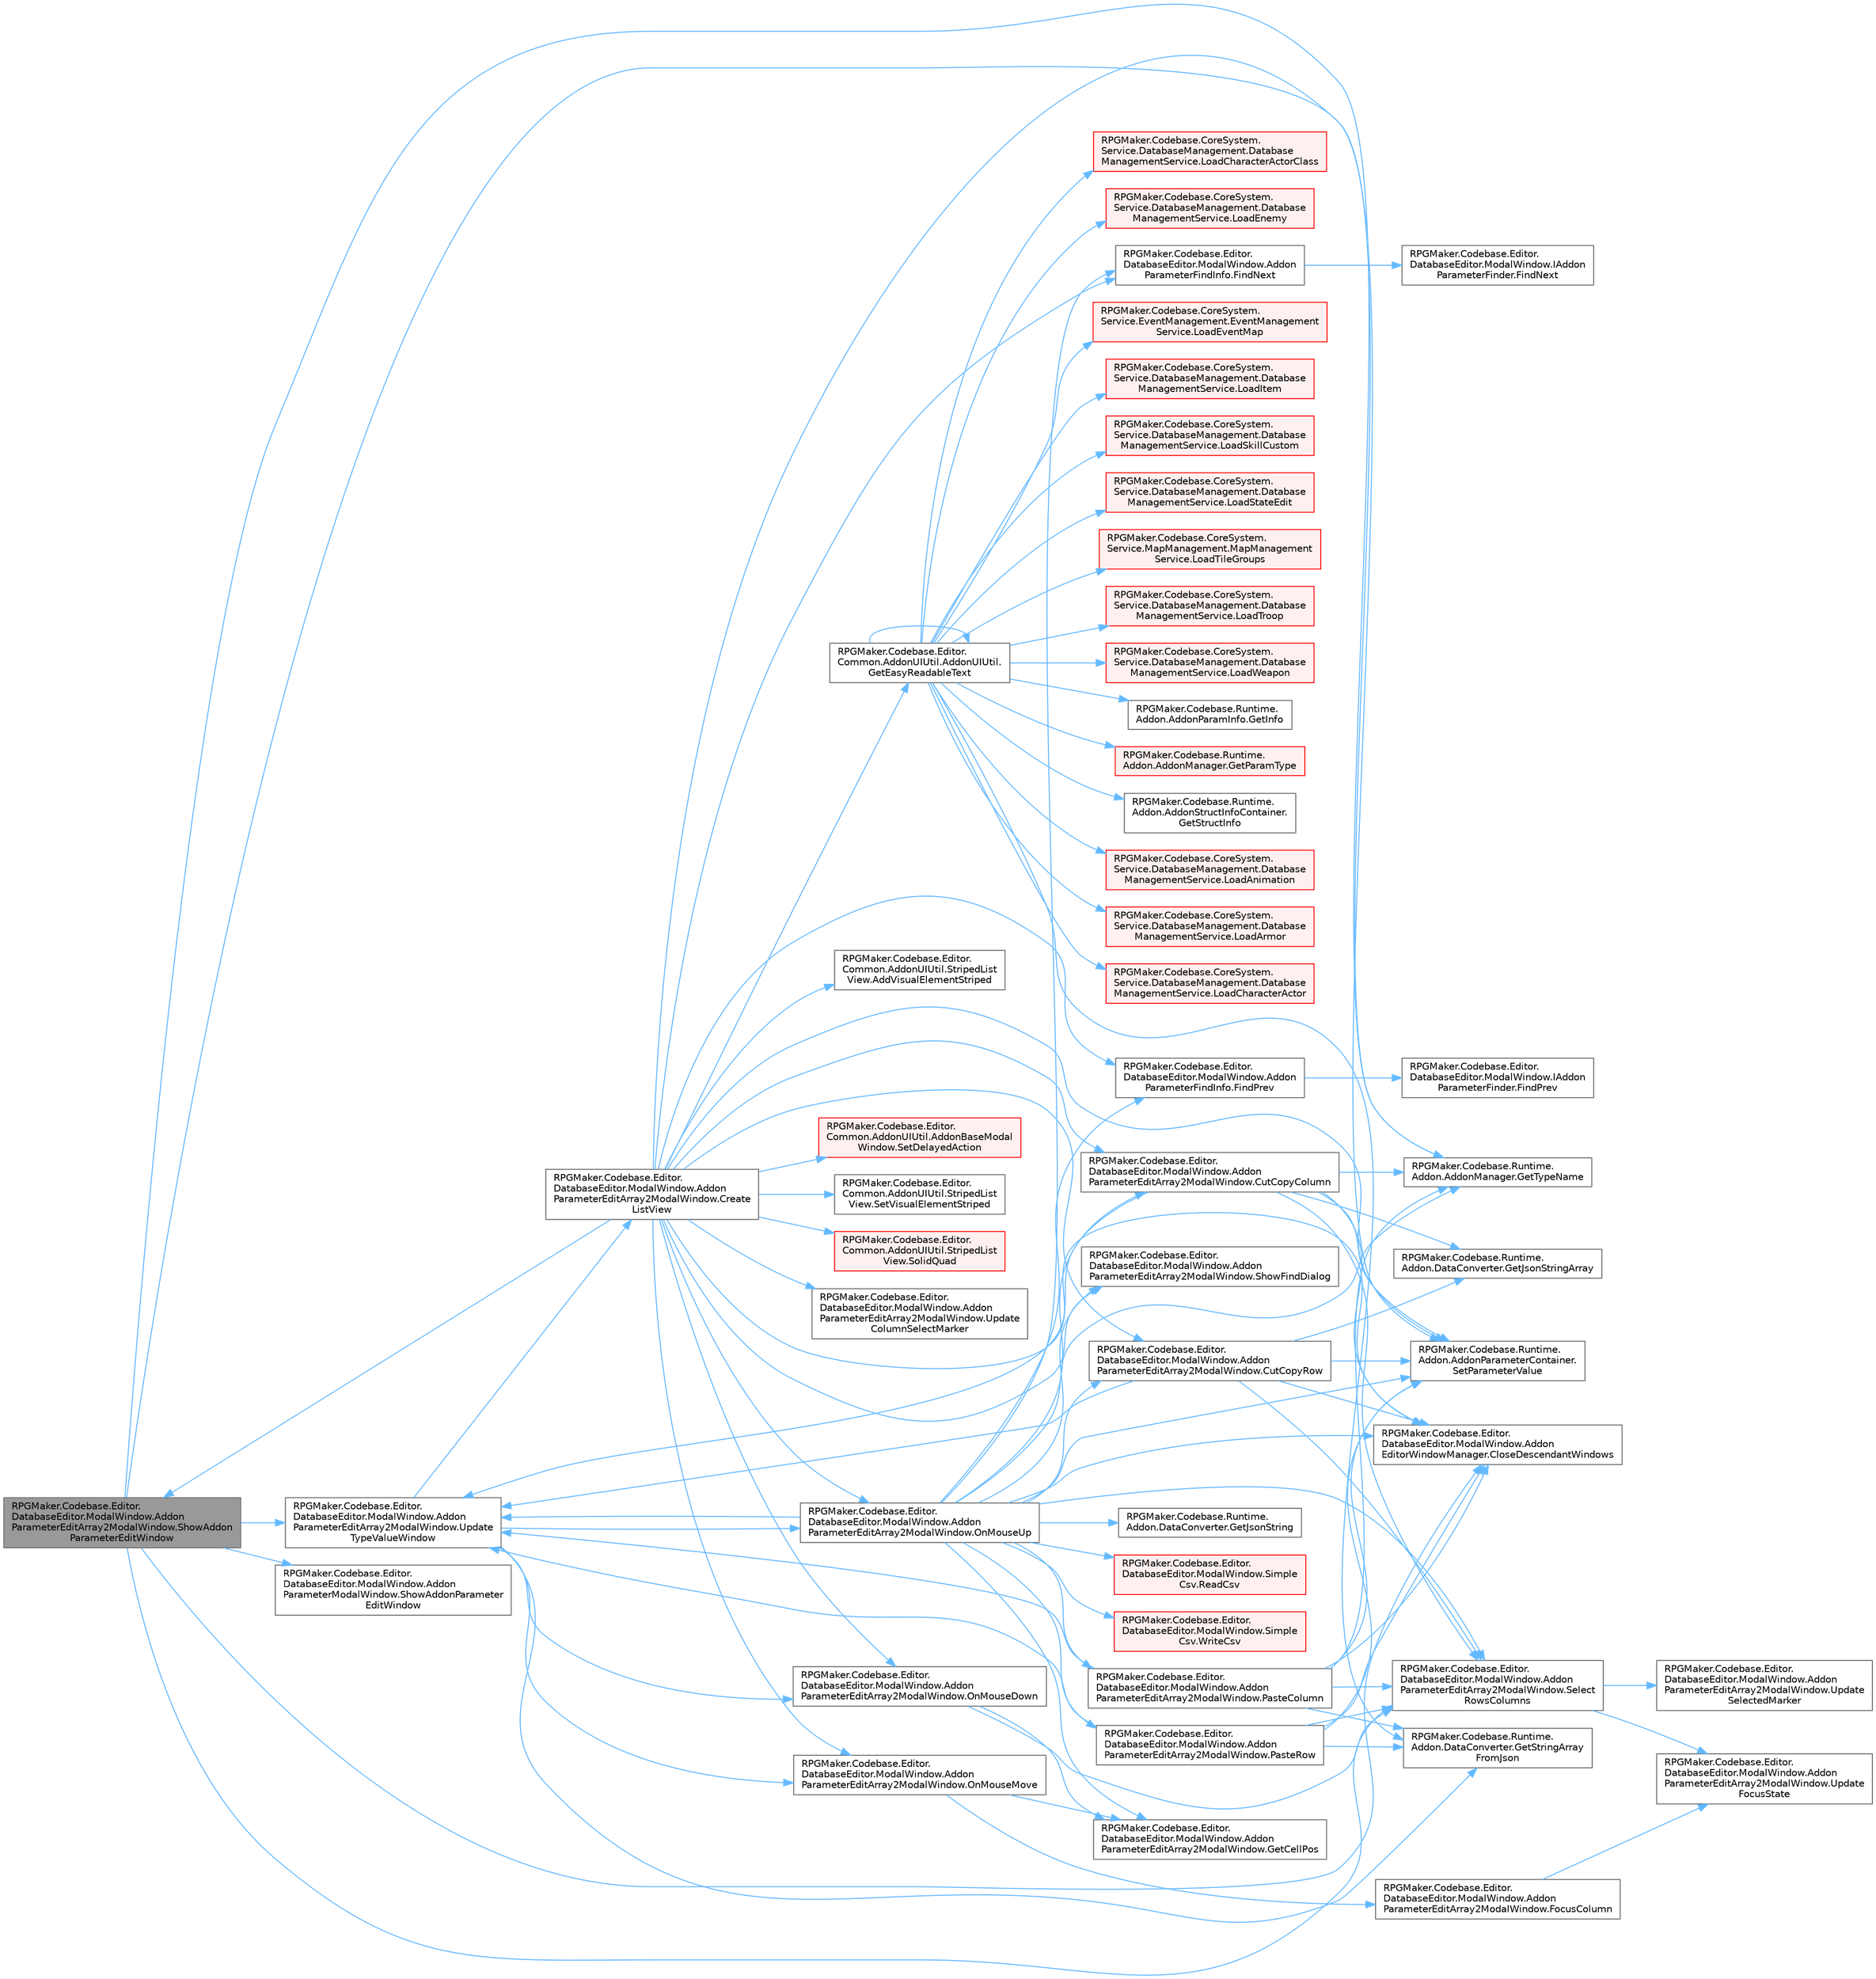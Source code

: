 digraph "RPGMaker.Codebase.Editor.DatabaseEditor.ModalWindow.AddonParameterEditArray2ModalWindow.ShowAddonParameterEditWindow"
{
 // LATEX_PDF_SIZE
  bgcolor="transparent";
  edge [fontname=Helvetica,fontsize=10,labelfontname=Helvetica,labelfontsize=10];
  node [fontname=Helvetica,fontsize=10,shape=box,height=0.2,width=0.4];
  rankdir="LR";
  Node1 [id="Node000001",label="RPGMaker.Codebase.Editor.\lDatabaseEditor.ModalWindow.Addon\lParameterEditArray2ModalWindow.ShowAddon\lParameterEditWindow",height=0.2,width=0.4,color="gray40", fillcolor="grey60", style="filled", fontcolor="black",tooltip=" "];
  Node1 -> Node2 [id="edge1_Node000001_Node000002",color="steelblue1",style="solid",tooltip=" "];
  Node2 [id="Node000002",label="RPGMaker.Codebase.Editor.\lDatabaseEditor.ModalWindow.Addon\lEditorWindowManager.CloseDescendantWindows",height=0.2,width=0.4,color="grey40", fillcolor="white", style="filled",URL="$da/df8/class_r_p_g_maker_1_1_codebase_1_1_editor_1_1_database_editor_1_1_modal_window_1_1_addon_editor_window_manager.html#ab0dca4ac11ed0d0fe85bfbe4366a3952",tooltip=" "];
  Node1 -> Node3 [id="edge2_Node000001_Node000003",color="steelblue1",style="solid",tooltip=" "];
  Node3 [id="Node000003",label="RPGMaker.Codebase.Runtime.\lAddon.AddonManager.GetTypeName",height=0.2,width=0.4,color="grey40", fillcolor="white", style="filled",URL="$d4/df3/class_r_p_g_maker_1_1_codebase_1_1_runtime_1_1_addon_1_1_addon_manager.html#a13273f6e36434dbf1f63c0966bd60787",tooltip="型名取得"];
  Node1 -> Node4 [id="edge3_Node000001_Node000004",color="steelblue1",style="solid",tooltip=" "];
  Node4 [id="Node000004",label="RPGMaker.Codebase.Editor.\lDatabaseEditor.ModalWindow.Addon\lParameterEditArray2ModalWindow.Select\lRowsColumns",height=0.2,width=0.4,color="grey40", fillcolor="white", style="filled",URL="$da/d1b/class_r_p_g_maker_1_1_codebase_1_1_editor_1_1_database_editor_1_1_modal_window_1_1_addon_parameter_edit_array2_modal_window.html#a2e11ec41d5980512c7c94afce31598e7",tooltip=" "];
  Node4 -> Node5 [id="edge4_Node000004_Node000005",color="steelblue1",style="solid",tooltip=" "];
  Node5 [id="Node000005",label="RPGMaker.Codebase.Editor.\lDatabaseEditor.ModalWindow.Addon\lParameterEditArray2ModalWindow.Update\lFocusState",height=0.2,width=0.4,color="grey40", fillcolor="white", style="filled",URL="$da/d1b/class_r_p_g_maker_1_1_codebase_1_1_editor_1_1_database_editor_1_1_modal_window_1_1_addon_parameter_edit_array2_modal_window.html#ae080420a20760c91c97b3f7eb7be525f",tooltip=" "];
  Node4 -> Node6 [id="edge5_Node000004_Node000006",color="steelblue1",style="solid",tooltip=" "];
  Node6 [id="Node000006",label="RPGMaker.Codebase.Editor.\lDatabaseEditor.ModalWindow.Addon\lParameterEditArray2ModalWindow.Update\lSelectedMarker",height=0.2,width=0.4,color="grey40", fillcolor="white", style="filled",URL="$da/d1b/class_r_p_g_maker_1_1_codebase_1_1_editor_1_1_database_editor_1_1_modal_window_1_1_addon_parameter_edit_array2_modal_window.html#ab543fba75796777edf94b55f8c5f6b55",tooltip=" "];
  Node1 -> Node7 [id="edge6_Node000001_Node000007",color="steelblue1",style="solid",tooltip=" "];
  Node7 [id="Node000007",label="RPGMaker.Codebase.Runtime.\lAddon.AddonParameterContainer.\lSetParameterValue",height=0.2,width=0.4,color="grey40", fillcolor="white", style="filled",URL="$de/d6e/class_r_p_g_maker_1_1_codebase_1_1_runtime_1_1_addon_1_1_addon_parameter_container.html#a950e7a7668102f1090474aed81e977f1",tooltip="キー、値設定"];
  Node1 -> Node8 [id="edge7_Node000001_Node000008",color="steelblue1",style="solid",tooltip=" "];
  Node8 [id="Node000008",label="RPGMaker.Codebase.Editor.\lDatabaseEditor.ModalWindow.Addon\lParameterModalWindow.ShowAddonParameter\lEditWindow",height=0.2,width=0.4,color="grey40", fillcolor="white", style="filled",URL="$de/d91/class_r_p_g_maker_1_1_codebase_1_1_editor_1_1_database_editor_1_1_modal_window_1_1_addon_parameter_modal_window.html#a9d74b105e622b8f656431ee484c33529",tooltip=" "];
  Node1 -> Node9 [id="edge8_Node000001_Node000009",color="steelblue1",style="solid",tooltip=" "];
  Node9 [id="Node000009",label="RPGMaker.Codebase.Editor.\lDatabaseEditor.ModalWindow.Addon\lParameterEditArray2ModalWindow.Update\lTypeValueWindow",height=0.2,width=0.4,color="grey40", fillcolor="white", style="filled",URL="$da/d1b/class_r_p_g_maker_1_1_codebase_1_1_editor_1_1_database_editor_1_1_modal_window_1_1_addon_parameter_edit_array2_modal_window.html#a276b6fc351b3a2e8ae0cbe66f5e523bf",tooltip=" "];
  Node9 -> Node10 [id="edge9_Node000009_Node000010",color="steelblue1",style="solid",tooltip=" "];
  Node10 [id="Node000010",label="RPGMaker.Codebase.Editor.\lDatabaseEditor.ModalWindow.Addon\lParameterEditArray2ModalWindow.Create\lListView",height=0.2,width=0.4,color="grey40", fillcolor="white", style="filled",URL="$da/d1b/class_r_p_g_maker_1_1_codebase_1_1_editor_1_1_database_editor_1_1_modal_window_1_1_addon_parameter_edit_array2_modal_window.html#a5ba1083e2d9cedbd3a9d9d09c58ac850",tooltip=" "];
  Node10 -> Node11 [id="edge10_Node000010_Node000011",color="steelblue1",style="solid",tooltip=" "];
  Node11 [id="Node000011",label="RPGMaker.Codebase.Editor.\lCommon.AddonUIUtil.StripedList\lView.AddVisualElementStriped",height=0.2,width=0.4,color="grey40", fillcolor="white", style="filled",URL="$d3/de2/class_r_p_g_maker_1_1_codebase_1_1_editor_1_1_common_1_1_addon_u_i_util_1_1_striped_list_view.html#a4c1a67d096d0f0310e929eefc3b04b8e",tooltip=" "];
  Node10 -> Node2 [id="edge11_Node000010_Node000002",color="steelblue1",style="solid",tooltip=" "];
  Node10 -> Node12 [id="edge12_Node000010_Node000012",color="steelblue1",style="solid",tooltip=" "];
  Node12 [id="Node000012",label="RPGMaker.Codebase.Editor.\lDatabaseEditor.ModalWindow.Addon\lParameterEditArray2ModalWindow.CutCopyColumn",height=0.2,width=0.4,color="grey40", fillcolor="white", style="filled",URL="$da/d1b/class_r_p_g_maker_1_1_codebase_1_1_editor_1_1_database_editor_1_1_modal_window_1_1_addon_parameter_edit_array2_modal_window.html#a0cba45fb96f15a3d18da3b65a603891f",tooltip=" "];
  Node12 -> Node2 [id="edge13_Node000012_Node000002",color="steelblue1",style="solid",tooltip=" "];
  Node12 -> Node13 [id="edge14_Node000012_Node000013",color="steelblue1",style="solid",tooltip=" "];
  Node13 [id="Node000013",label="RPGMaker.Codebase.Runtime.\lAddon.DataConverter.GetJsonStringArray",height=0.2,width=0.4,color="grey40", fillcolor="white", style="filled",URL="$df/d54/class_r_p_g_maker_1_1_codebase_1_1_runtime_1_1_addon_1_1_data_converter.html#a880cc84e1f145722b49ec30c459be5ea",tooltip="JSON文字列配列取得"];
  Node12 -> Node3 [id="edge15_Node000012_Node000003",color="steelblue1",style="solid",tooltip=" "];
  Node12 -> Node4 [id="edge16_Node000012_Node000004",color="steelblue1",style="solid",tooltip=" "];
  Node12 -> Node7 [id="edge17_Node000012_Node000007",color="steelblue1",style="solid",tooltip=" "];
  Node12 -> Node9 [id="edge18_Node000012_Node000009",color="steelblue1",style="solid",tooltip=" "];
  Node10 -> Node14 [id="edge19_Node000010_Node000014",color="steelblue1",style="solid",tooltip=" "];
  Node14 [id="Node000014",label="RPGMaker.Codebase.Editor.\lDatabaseEditor.ModalWindow.Addon\lParameterEditArray2ModalWindow.CutCopyRow",height=0.2,width=0.4,color="grey40", fillcolor="white", style="filled",URL="$da/d1b/class_r_p_g_maker_1_1_codebase_1_1_editor_1_1_database_editor_1_1_modal_window_1_1_addon_parameter_edit_array2_modal_window.html#ac701ee9a6c97240f94a8bfa370fb7191",tooltip=" "];
  Node14 -> Node2 [id="edge20_Node000014_Node000002",color="steelblue1",style="solid",tooltip=" "];
  Node14 -> Node13 [id="edge21_Node000014_Node000013",color="steelblue1",style="solid",tooltip=" "];
  Node14 -> Node4 [id="edge22_Node000014_Node000004",color="steelblue1",style="solid",tooltip=" "];
  Node14 -> Node7 [id="edge23_Node000014_Node000007",color="steelblue1",style="solid",tooltip=" "];
  Node14 -> Node9 [id="edge24_Node000014_Node000009",color="steelblue1",style="solid",tooltip=" "];
  Node10 -> Node15 [id="edge25_Node000010_Node000015",color="steelblue1",style="solid",tooltip=" "];
  Node15 [id="Node000015",label="RPGMaker.Codebase.Editor.\lDatabaseEditor.ModalWindow.Addon\lParameterFindInfo.FindNext",height=0.2,width=0.4,color="grey40", fillcolor="white", style="filled",URL="$d3/d69/class_r_p_g_maker_1_1_codebase_1_1_editor_1_1_database_editor_1_1_modal_window_1_1_addon_parameter_find_info.html#a003163e3b523a6555a86c0a568164843",tooltip=" "];
  Node15 -> Node16 [id="edge26_Node000015_Node000016",color="steelblue1",style="solid",tooltip=" "];
  Node16 [id="Node000016",label="RPGMaker.Codebase.Editor.\lDatabaseEditor.ModalWindow.IAddon\lParameterFinder.FindNext",height=0.2,width=0.4,color="grey40", fillcolor="white", style="filled",URL="$dd/d2d/interface_r_p_g_maker_1_1_codebase_1_1_editor_1_1_database_editor_1_1_modal_window_1_1_i_addon_parameter_finder.html#a8aaa2d370e7ee4f770059bed079d580c",tooltip=" "];
  Node10 -> Node17 [id="edge27_Node000010_Node000017",color="steelblue1",style="solid",tooltip=" "];
  Node17 [id="Node000017",label="RPGMaker.Codebase.Editor.\lDatabaseEditor.ModalWindow.Addon\lParameterFindInfo.FindPrev",height=0.2,width=0.4,color="grey40", fillcolor="white", style="filled",URL="$d3/d69/class_r_p_g_maker_1_1_codebase_1_1_editor_1_1_database_editor_1_1_modal_window_1_1_addon_parameter_find_info.html#a528874c7c8a8e142904b81558582b067",tooltip=" "];
  Node17 -> Node18 [id="edge28_Node000017_Node000018",color="steelblue1",style="solid",tooltip=" "];
  Node18 [id="Node000018",label="RPGMaker.Codebase.Editor.\lDatabaseEditor.ModalWindow.IAddon\lParameterFinder.FindPrev",height=0.2,width=0.4,color="grey40", fillcolor="white", style="filled",URL="$dd/d2d/interface_r_p_g_maker_1_1_codebase_1_1_editor_1_1_database_editor_1_1_modal_window_1_1_i_addon_parameter_finder.html#a0dda2758cf26352942d5b003e6471c36",tooltip=" "];
  Node10 -> Node19 [id="edge29_Node000010_Node000019",color="steelblue1",style="solid",tooltip=" "];
  Node19 [id="Node000019",label="RPGMaker.Codebase.Editor.\lCommon.AddonUIUtil.AddonUIUtil.\lGetEasyReadableText",height=0.2,width=0.4,color="grey40", fillcolor="white", style="filled",URL="$d4/d5f/class_r_p_g_maker_1_1_codebase_1_1_editor_1_1_common_1_1_addon_u_i_util_1_1_addon_u_i_util.html#a2e27a60230e482d3f5605b82634925cb",tooltip=" "];
  Node19 -> Node19 [id="edge30_Node000019_Node000019",color="steelblue1",style="solid",tooltip=" "];
  Node19 -> Node20 [id="edge31_Node000019_Node000020",color="steelblue1",style="solid",tooltip=" "];
  Node20 [id="Node000020",label="RPGMaker.Codebase.Runtime.\lAddon.AddonParamInfo.GetInfo",height=0.2,width=0.4,color="grey40", fillcolor="white", style="filled",URL="$d1/d84/class_r_p_g_maker_1_1_codebase_1_1_runtime_1_1_addon_1_1_addon_param_info.html#aee3ccf123913eebbc2cc670543fd8d1e",tooltip="情報取得"];
  Node19 -> Node21 [id="edge32_Node000019_Node000021",color="steelblue1",style="solid",tooltip=" "];
  Node21 [id="Node000021",label="RPGMaker.Codebase.Runtime.\lAddon.AddonManager.GetParamType",height=0.2,width=0.4,color="red", fillcolor="#FFF0F0", style="filled",URL="$d4/df3/class_r_p_g_maker_1_1_codebase_1_1_runtime_1_1_addon_1_1_addon_manager.html#a83444c8516165b54bb9d0702b56f420a",tooltip="引数型取得"];
  Node19 -> Node24 [id="edge33_Node000019_Node000024",color="steelblue1",style="solid",tooltip=" "];
  Node24 [id="Node000024",label="RPGMaker.Codebase.Runtime.\lAddon.DataConverter.GetStringArray\lFromJson",height=0.2,width=0.4,color="grey40", fillcolor="white", style="filled",URL="$df/d54/class_r_p_g_maker_1_1_codebase_1_1_runtime_1_1_addon_1_1_data_converter.html#ac6623fc347d6ebd0f81429b46eda451b",tooltip="JSONから文字列配列取得"];
  Node19 -> Node25 [id="edge34_Node000019_Node000025",color="steelblue1",style="solid",tooltip=" "];
  Node25 [id="Node000025",label="RPGMaker.Codebase.Runtime.\lAddon.AddonStructInfoContainer.\lGetStructInfo",height=0.2,width=0.4,color="grey40", fillcolor="white", style="filled",URL="$de/ddc/class_r_p_g_maker_1_1_codebase_1_1_runtime_1_1_addon_1_1_addon_struct_info_container.html#a8cdb81ee5837019b6ee6dea95cac58c8",tooltip="構造体情報取得"];
  Node19 -> Node26 [id="edge35_Node000019_Node000026",color="steelblue1",style="solid",tooltip=" "];
  Node26 [id="Node000026",label="RPGMaker.Codebase.CoreSystem.\lService.DatabaseManagement.Database\lManagementService.LoadAnimation",height=0.2,width=0.4,color="red", fillcolor="#FFF0F0", style="filled",URL="$db/db0/class_r_p_g_maker_1_1_codebase_1_1_core_system_1_1_service_1_1_database_management_1_1_database_management_service.html#a24090092bb5f0e3f1a7f6d136a10cd22",tooltip="😁 アニメーション読込"];
  Node19 -> Node28 [id="edge36_Node000019_Node000028",color="steelblue1",style="solid",tooltip=" "];
  Node28 [id="Node000028",label="RPGMaker.Codebase.CoreSystem.\lService.DatabaseManagement.Database\lManagementService.LoadArmor",height=0.2,width=0.4,color="red", fillcolor="#FFF0F0", style="filled",URL="$db/db0/class_r_p_g_maker_1_1_codebase_1_1_core_system_1_1_service_1_1_database_management_1_1_database_management_service.html#aa2e210bbbaf85d6ed1f74aa1170b786a",tooltip="😁 防具読込"];
  Node19 -> Node30 [id="edge37_Node000019_Node000030",color="steelblue1",style="solid",tooltip=" "];
  Node30 [id="Node000030",label="RPGMaker.Codebase.CoreSystem.\lService.DatabaseManagement.Database\lManagementService.LoadCharacterActor",height=0.2,width=0.4,color="red", fillcolor="#FFF0F0", style="filled",URL="$db/db0/class_r_p_g_maker_1_1_codebase_1_1_core_system_1_1_service_1_1_database_management_1_1_database_management_service.html#afa56ff9a916ba5265719f6be7f2330e2",tooltip="😁 キャラクター・アクター読込"];
  Node19 -> Node32 [id="edge38_Node000019_Node000032",color="steelblue1",style="solid",tooltip=" "];
  Node32 [id="Node000032",label="RPGMaker.Codebase.CoreSystem.\lService.DatabaseManagement.Database\lManagementService.LoadCharacterActorClass",height=0.2,width=0.4,color="red", fillcolor="#FFF0F0", style="filled",URL="$db/db0/class_r_p_g_maker_1_1_codebase_1_1_core_system_1_1_service_1_1_database_management_1_1_database_management_service.html#a83d7b02d93737cf99a9e1b670f8fe4ea",tooltip="😁 キャラクター・アクター・クラス読込"];
  Node19 -> Node34 [id="edge39_Node000019_Node000034",color="steelblue1",style="solid",tooltip=" "];
  Node34 [id="Node000034",label="RPGMaker.Codebase.CoreSystem.\lService.DatabaseManagement.Database\lManagementService.LoadEnemy",height=0.2,width=0.4,color="red", fillcolor="#FFF0F0", style="filled",URL="$db/db0/class_r_p_g_maker_1_1_codebase_1_1_core_system_1_1_service_1_1_database_management_1_1_database_management_service.html#a56946e6c58a5ec0f4641533476d5982c",tooltip="😁 敵読込"];
  Node19 -> Node36 [id="edge40_Node000019_Node000036",color="steelblue1",style="solid",tooltip=" "];
  Node36 [id="Node000036",label="RPGMaker.Codebase.CoreSystem.\lService.EventManagement.EventManagement\lService.LoadEventMap",height=0.2,width=0.4,color="red", fillcolor="#FFF0F0", style="filled",URL="$d5/d7b/class_r_p_g_maker_1_1_codebase_1_1_core_system_1_1_service_1_1_event_management_1_1_event_management_service.html#aa63d78cbfcaaf1b54776075b618d80b1",tooltip=" "];
  Node19 -> Node40 [id="edge41_Node000019_Node000040",color="steelblue1",style="solid",tooltip=" "];
  Node40 [id="Node000040",label="RPGMaker.Codebase.CoreSystem.\lService.DatabaseManagement.Database\lManagementService.LoadItem",height=0.2,width=0.4,color="red", fillcolor="#FFF0F0", style="filled",URL="$db/db0/class_r_p_g_maker_1_1_codebase_1_1_core_system_1_1_service_1_1_database_management_1_1_database_management_service.html#a0447e9903c05f13e630c3523647e80a4",tooltip="😁 アイテム読込"];
  Node19 -> Node42 [id="edge42_Node000019_Node000042",color="steelblue1",style="solid",tooltip=" "];
  Node42 [id="Node000042",label="RPGMaker.Codebase.CoreSystem.\lService.DatabaseManagement.Database\lManagementService.LoadSkillCustom",height=0.2,width=0.4,color="red", fillcolor="#FFF0F0", style="filled",URL="$db/db0/class_r_p_g_maker_1_1_codebase_1_1_core_system_1_1_service_1_1_database_management_1_1_database_management_service.html#a10afc5f75507a17db5197e23a2cdd4cc",tooltip="😁 スキル・カスタム読込"];
  Node19 -> Node44 [id="edge43_Node000019_Node000044",color="steelblue1",style="solid",tooltip=" "];
  Node44 [id="Node000044",label="RPGMaker.Codebase.CoreSystem.\lService.DatabaseManagement.Database\lManagementService.LoadStateEdit",height=0.2,width=0.4,color="red", fillcolor="#FFF0F0", style="filled",URL="$db/db0/class_r_p_g_maker_1_1_codebase_1_1_core_system_1_1_service_1_1_database_management_1_1_database_management_service.html#a2fa87c0d4f1431414d67e4943a14ae56",tooltip="😁 状態編集読込"];
  Node19 -> Node46 [id="edge44_Node000019_Node000046",color="steelblue1",style="solid",tooltip=" "];
  Node46 [id="Node000046",label="RPGMaker.Codebase.CoreSystem.\lService.MapManagement.MapManagement\lService.LoadTileGroups",height=0.2,width=0.4,color="red", fillcolor="#FFF0F0", style="filled",URL="$da/d11/class_r_p_g_maker_1_1_codebase_1_1_core_system_1_1_service_1_1_map_management_1_1_map_management_service.html#a4ce791714d2c7a494febf9f7f4b4bac2",tooltip="タイルグループ操作"];
  Node19 -> Node62 [id="edge45_Node000019_Node000062",color="steelblue1",style="solid",tooltip=" "];
  Node62 [id="Node000062",label="RPGMaker.Codebase.CoreSystem.\lService.DatabaseManagement.Database\lManagementService.LoadTroop",height=0.2,width=0.4,color="red", fillcolor="#FFF0F0", style="filled",URL="$db/db0/class_r_p_g_maker_1_1_codebase_1_1_core_system_1_1_service_1_1_database_management_1_1_database_management_service.html#a3f54f10563c3611839ddd3dfa5b65c13",tooltip="😁 部隊読込"];
  Node19 -> Node64 [id="edge46_Node000019_Node000064",color="steelblue1",style="solid",tooltip=" "];
  Node64 [id="Node000064",label="RPGMaker.Codebase.CoreSystem.\lService.DatabaseManagement.Database\lManagementService.LoadWeapon",height=0.2,width=0.4,color="red", fillcolor="#FFF0F0", style="filled",URL="$db/db0/class_r_p_g_maker_1_1_codebase_1_1_core_system_1_1_service_1_1_database_management_1_1_database_management_service.html#a14b53a047484b6c81f8e570ff47134af",tooltip="😁 武器読込"];
  Node10 -> Node3 [id="edge47_Node000010_Node000003",color="steelblue1",style="solid",tooltip=" "];
  Node10 -> Node66 [id="edge48_Node000010_Node000066",color="steelblue1",style="solid",tooltip=" "];
  Node66 [id="Node000066",label="RPGMaker.Codebase.Editor.\lDatabaseEditor.ModalWindow.Addon\lParameterEditArray2ModalWindow.OnMouseDown",height=0.2,width=0.4,color="grey40", fillcolor="white", style="filled",URL="$da/d1b/class_r_p_g_maker_1_1_codebase_1_1_editor_1_1_database_editor_1_1_modal_window_1_1_addon_parameter_edit_array2_modal_window.html#a5165057be5d91ecd5fd921769e59f001",tooltip=" "];
  Node66 -> Node67 [id="edge49_Node000066_Node000067",color="steelblue1",style="solid",tooltip=" "];
  Node67 [id="Node000067",label="RPGMaker.Codebase.Editor.\lDatabaseEditor.ModalWindow.Addon\lParameterEditArray2ModalWindow.GetCellPos",height=0.2,width=0.4,color="grey40", fillcolor="white", style="filled",URL="$da/d1b/class_r_p_g_maker_1_1_codebase_1_1_editor_1_1_database_editor_1_1_modal_window_1_1_addon_parameter_edit_array2_modal_window.html#a9c4001def9bc0f1b26e7ef9494ff4bfe",tooltip=" "];
  Node66 -> Node4 [id="edge50_Node000066_Node000004",color="steelblue1",style="solid",tooltip=" "];
  Node10 -> Node68 [id="edge51_Node000010_Node000068",color="steelblue1",style="solid",tooltip=" "];
  Node68 [id="Node000068",label="RPGMaker.Codebase.Editor.\lDatabaseEditor.ModalWindow.Addon\lParameterEditArray2ModalWindow.OnMouseMove",height=0.2,width=0.4,color="grey40", fillcolor="white", style="filled",URL="$da/d1b/class_r_p_g_maker_1_1_codebase_1_1_editor_1_1_database_editor_1_1_modal_window_1_1_addon_parameter_edit_array2_modal_window.html#a552b3bab8c4d34fbdf3a244130dc8296",tooltip=" "];
  Node68 -> Node69 [id="edge52_Node000068_Node000069",color="steelblue1",style="solid",tooltip=" "];
  Node69 [id="Node000069",label="RPGMaker.Codebase.Editor.\lDatabaseEditor.ModalWindow.Addon\lParameterEditArray2ModalWindow.FocusColumn",height=0.2,width=0.4,color="grey40", fillcolor="white", style="filled",URL="$da/d1b/class_r_p_g_maker_1_1_codebase_1_1_editor_1_1_database_editor_1_1_modal_window_1_1_addon_parameter_edit_array2_modal_window.html#ae10b36375082581e5ee459dedb5ef634",tooltip=" "];
  Node69 -> Node5 [id="edge53_Node000069_Node000005",color="steelblue1",style="solid",tooltip=" "];
  Node68 -> Node67 [id="edge54_Node000068_Node000067",color="steelblue1",style="solid",tooltip=" "];
  Node10 -> Node70 [id="edge55_Node000010_Node000070",color="steelblue1",style="solid",tooltip=" "];
  Node70 [id="Node000070",label="RPGMaker.Codebase.Editor.\lDatabaseEditor.ModalWindow.Addon\lParameterEditArray2ModalWindow.OnMouseUp",height=0.2,width=0.4,color="grey40", fillcolor="white", style="filled",URL="$da/d1b/class_r_p_g_maker_1_1_codebase_1_1_editor_1_1_database_editor_1_1_modal_window_1_1_addon_parameter_edit_array2_modal_window.html#afbfb62c59cd7fd4f5c69005c0fcbc60a",tooltip=" "];
  Node70 -> Node2 [id="edge56_Node000070_Node000002",color="steelblue1",style="solid",tooltip=" "];
  Node70 -> Node12 [id="edge57_Node000070_Node000012",color="steelblue1",style="solid",tooltip=" "];
  Node70 -> Node14 [id="edge58_Node000070_Node000014",color="steelblue1",style="solid",tooltip=" "];
  Node70 -> Node15 [id="edge59_Node000070_Node000015",color="steelblue1",style="solid",tooltip=" "];
  Node70 -> Node17 [id="edge60_Node000070_Node000017",color="steelblue1",style="solid",tooltip=" "];
  Node70 -> Node67 [id="edge61_Node000070_Node000067",color="steelblue1",style="solid",tooltip=" "];
  Node70 -> Node71 [id="edge62_Node000070_Node000071",color="steelblue1",style="solid",tooltip=" "];
  Node71 [id="Node000071",label="RPGMaker.Codebase.Runtime.\lAddon.DataConverter.GetJsonString",height=0.2,width=0.4,color="grey40", fillcolor="white", style="filled",URL="$df/d54/class_r_p_g_maker_1_1_codebase_1_1_runtime_1_1_addon_1_1_data_converter.html#a7fc99a0abb3800b27c4742e1dd04723b",tooltip="JSON文字列取得"];
  Node70 -> Node3 [id="edge63_Node000070_Node000003",color="steelblue1",style="solid",tooltip=" "];
  Node70 -> Node72 [id="edge64_Node000070_Node000072",color="steelblue1",style="solid",tooltip=" "];
  Node72 [id="Node000072",label="RPGMaker.Codebase.Editor.\lDatabaseEditor.ModalWindow.Addon\lParameterEditArray2ModalWindow.PasteColumn",height=0.2,width=0.4,color="grey40", fillcolor="white", style="filled",URL="$da/d1b/class_r_p_g_maker_1_1_codebase_1_1_editor_1_1_database_editor_1_1_modal_window_1_1_addon_parameter_edit_array2_modal_window.html#abb8a1a074ffaf8084067cef188237617",tooltip=" "];
  Node72 -> Node2 [id="edge65_Node000072_Node000002",color="steelblue1",style="solid",tooltip=" "];
  Node72 -> Node24 [id="edge66_Node000072_Node000024",color="steelblue1",style="solid",tooltip=" "];
  Node72 -> Node3 [id="edge67_Node000072_Node000003",color="steelblue1",style="solid",tooltip=" "];
  Node72 -> Node4 [id="edge68_Node000072_Node000004",color="steelblue1",style="solid",tooltip=" "];
  Node72 -> Node7 [id="edge69_Node000072_Node000007",color="steelblue1",style="solid",tooltip=" "];
  Node72 -> Node9 [id="edge70_Node000072_Node000009",color="steelblue1",style="solid",tooltip=" "];
  Node70 -> Node73 [id="edge71_Node000070_Node000073",color="steelblue1",style="solid",tooltip=" "];
  Node73 [id="Node000073",label="RPGMaker.Codebase.Editor.\lDatabaseEditor.ModalWindow.Addon\lParameterEditArray2ModalWindow.PasteRow",height=0.2,width=0.4,color="grey40", fillcolor="white", style="filled",URL="$da/d1b/class_r_p_g_maker_1_1_codebase_1_1_editor_1_1_database_editor_1_1_modal_window_1_1_addon_parameter_edit_array2_modal_window.html#ae9eb8027f11a0e94746528c790e431f7",tooltip=" "];
  Node73 -> Node2 [id="edge72_Node000073_Node000002",color="steelblue1",style="solid",tooltip=" "];
  Node73 -> Node24 [id="edge73_Node000073_Node000024",color="steelblue1",style="solid",tooltip=" "];
  Node73 -> Node4 [id="edge74_Node000073_Node000004",color="steelblue1",style="solid",tooltip=" "];
  Node73 -> Node7 [id="edge75_Node000073_Node000007",color="steelblue1",style="solid",tooltip=" "];
  Node73 -> Node9 [id="edge76_Node000073_Node000009",color="steelblue1",style="solid",tooltip=" "];
  Node70 -> Node74 [id="edge77_Node000070_Node000074",color="steelblue1",style="solid",tooltip=" "];
  Node74 [id="Node000074",label="RPGMaker.Codebase.Editor.\lDatabaseEditor.ModalWindow.Simple\lCsv.ReadCsv",height=0.2,width=0.4,color="red", fillcolor="#FFF0F0", style="filled",URL="$d8/d78/class_r_p_g_maker_1_1_codebase_1_1_editor_1_1_database_editor_1_1_modal_window_1_1_simple_csv.html#a6e949e280d7479b9df805533d98a7e87",tooltip=" "];
  Node70 -> Node4 [id="edge78_Node000070_Node000004",color="steelblue1",style="solid",tooltip=" "];
  Node70 -> Node7 [id="edge79_Node000070_Node000007",color="steelblue1",style="solid",tooltip=" "];
  Node70 -> Node76 [id="edge80_Node000070_Node000076",color="steelblue1",style="solid",tooltip=" "];
  Node76 [id="Node000076",label="RPGMaker.Codebase.Editor.\lDatabaseEditor.ModalWindow.Addon\lParameterEditArray2ModalWindow.ShowFindDialog",height=0.2,width=0.4,color="grey40", fillcolor="white", style="filled",URL="$da/d1b/class_r_p_g_maker_1_1_codebase_1_1_editor_1_1_database_editor_1_1_modal_window_1_1_addon_parameter_edit_array2_modal_window.html#aa2981b0f1a6855ac607f3099a08a4697",tooltip=" "];
  Node70 -> Node9 [id="edge81_Node000070_Node000009",color="steelblue1",style="solid",tooltip=" "];
  Node70 -> Node77 [id="edge82_Node000070_Node000077",color="steelblue1",style="solid",tooltip=" "];
  Node77 [id="Node000077",label="RPGMaker.Codebase.Editor.\lDatabaseEditor.ModalWindow.Simple\lCsv.WriteCsv",height=0.2,width=0.4,color="red", fillcolor="#FFF0F0", style="filled",URL="$d8/d78/class_r_p_g_maker_1_1_codebase_1_1_editor_1_1_database_editor_1_1_modal_window_1_1_simple_csv.html#ae0cd870195d2b213c220b02dc3a922fe",tooltip=" "];
  Node10 -> Node79 [id="edge83_Node000010_Node000079",color="steelblue1",style="solid",tooltip=" "];
  Node79 [id="Node000079",label="RPGMaker.Codebase.Editor.\lCommon.AddonUIUtil.AddonBaseModal\lWindow.SetDelayedAction",height=0.2,width=0.4,color="red", fillcolor="#FFF0F0", style="filled",URL="$d1/d4a/class_r_p_g_maker_1_1_codebase_1_1_editor_1_1_common_1_1_addon_u_i_util_1_1_addon_base_modal_window.html#a2b4613e44455954e6e72bd5554cca94a",tooltip=" "];
  Node10 -> Node7 [id="edge84_Node000010_Node000007",color="steelblue1",style="solid",tooltip=" "];
  Node10 -> Node81 [id="edge85_Node000010_Node000081",color="steelblue1",style="solid",tooltip=" "];
  Node81 [id="Node000081",label="RPGMaker.Codebase.Editor.\lCommon.AddonUIUtil.StripedList\lView.SetVisualElementStriped",height=0.2,width=0.4,color="grey40", fillcolor="white", style="filled",URL="$d3/de2/class_r_p_g_maker_1_1_codebase_1_1_editor_1_1_common_1_1_addon_u_i_util_1_1_striped_list_view.html#a69fd0ee0b811c0af3f149345d09fb580",tooltip=" "];
  Node10 -> Node1 [id="edge86_Node000010_Node000001",color="steelblue1",style="solid",tooltip=" "];
  Node10 -> Node76 [id="edge87_Node000010_Node000076",color="steelblue1",style="solid",tooltip=" "];
  Node10 -> Node82 [id="edge88_Node000010_Node000082",color="steelblue1",style="solid",tooltip=" "];
  Node82 [id="Node000082",label="RPGMaker.Codebase.Editor.\lCommon.AddonUIUtil.StripedList\lView.SolidQuad",height=0.2,width=0.4,color="red", fillcolor="#FFF0F0", style="filled",URL="$d3/de2/class_r_p_g_maker_1_1_codebase_1_1_editor_1_1_common_1_1_addon_u_i_util_1_1_striped_list_view.html#ad0c04aa2fbc4e4fdea9652350283016a",tooltip=" "];
  Node10 -> Node84 [id="edge89_Node000010_Node000084",color="steelblue1",style="solid",tooltip=" "];
  Node84 [id="Node000084",label="RPGMaker.Codebase.Editor.\lDatabaseEditor.ModalWindow.Addon\lParameterEditArray2ModalWindow.Update\lColumnSelectMarker",height=0.2,width=0.4,color="grey40", fillcolor="white", style="filled",URL="$da/d1b/class_r_p_g_maker_1_1_codebase_1_1_editor_1_1_database_editor_1_1_modal_window_1_1_addon_parameter_edit_array2_modal_window.html#aaa8a97d36f2e883df28f6f053fa8aa2e",tooltip=" "];
  Node9 -> Node24 [id="edge90_Node000009_Node000024",color="steelblue1",style="solid",tooltip=" "];
  Node9 -> Node66 [id="edge91_Node000009_Node000066",color="steelblue1",style="solid",tooltip=" "];
  Node9 -> Node68 [id="edge92_Node000009_Node000068",color="steelblue1",style="solid",tooltip=" "];
  Node9 -> Node70 [id="edge93_Node000009_Node000070",color="steelblue1",style="solid",tooltip=" "];
}
